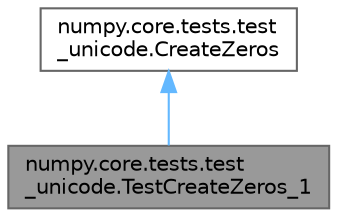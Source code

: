 digraph "numpy.core.tests.test_unicode.TestCreateZeros_1"
{
 // LATEX_PDF_SIZE
  bgcolor="transparent";
  edge [fontname=Helvetica,fontsize=10,labelfontname=Helvetica,labelfontsize=10];
  node [fontname=Helvetica,fontsize=10,shape=box,height=0.2,width=0.4];
  Node1 [id="Node000001",label="numpy.core.tests.test\l_unicode.TestCreateZeros_1",height=0.2,width=0.4,color="gray40", fillcolor="grey60", style="filled", fontcolor="black",tooltip=" "];
  Node2 -> Node1 [id="edge1_Node000001_Node000002",dir="back",color="steelblue1",style="solid",tooltip=" "];
  Node2 [id="Node000002",label="numpy.core.tests.test\l_unicode.CreateZeros",height=0.2,width=0.4,color="gray40", fillcolor="white", style="filled",URL="$d0/dec/classnumpy_1_1core_1_1tests_1_1test__unicode_1_1CreateZeros.html",tooltip="Creation tests."];
}
